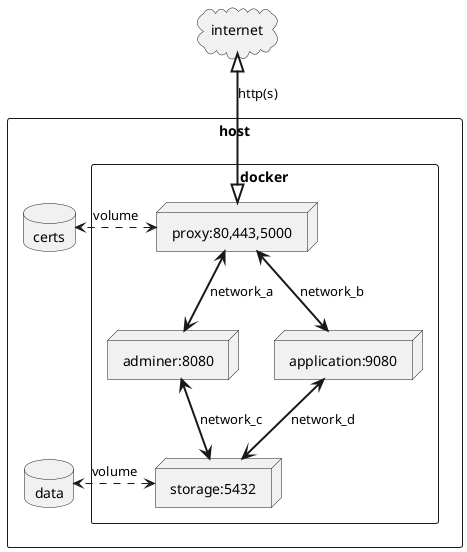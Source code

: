 @startuml

cloud internet

rectangle host {
    rectangle docker {
        node proxy [
            proxy:80,443,5000
        ]
        node adminer [
            adminer:8080
        ]
        node application [
            application:9080
        ]
        node storage [
            storage:5432
        ]
    }
    database certbot [
        certs
    ]
    database postgres [
        data
    ]
}

internet    <|==|> proxy     : http(s)
proxy       <==> adminer     : network_a
proxy       <==> application : network_b
adminer     <==> storage     : network_c
application <==> storage     : network_d

proxy   <.> certbot  : volume
storage <.> postgres : volume

@enduml
